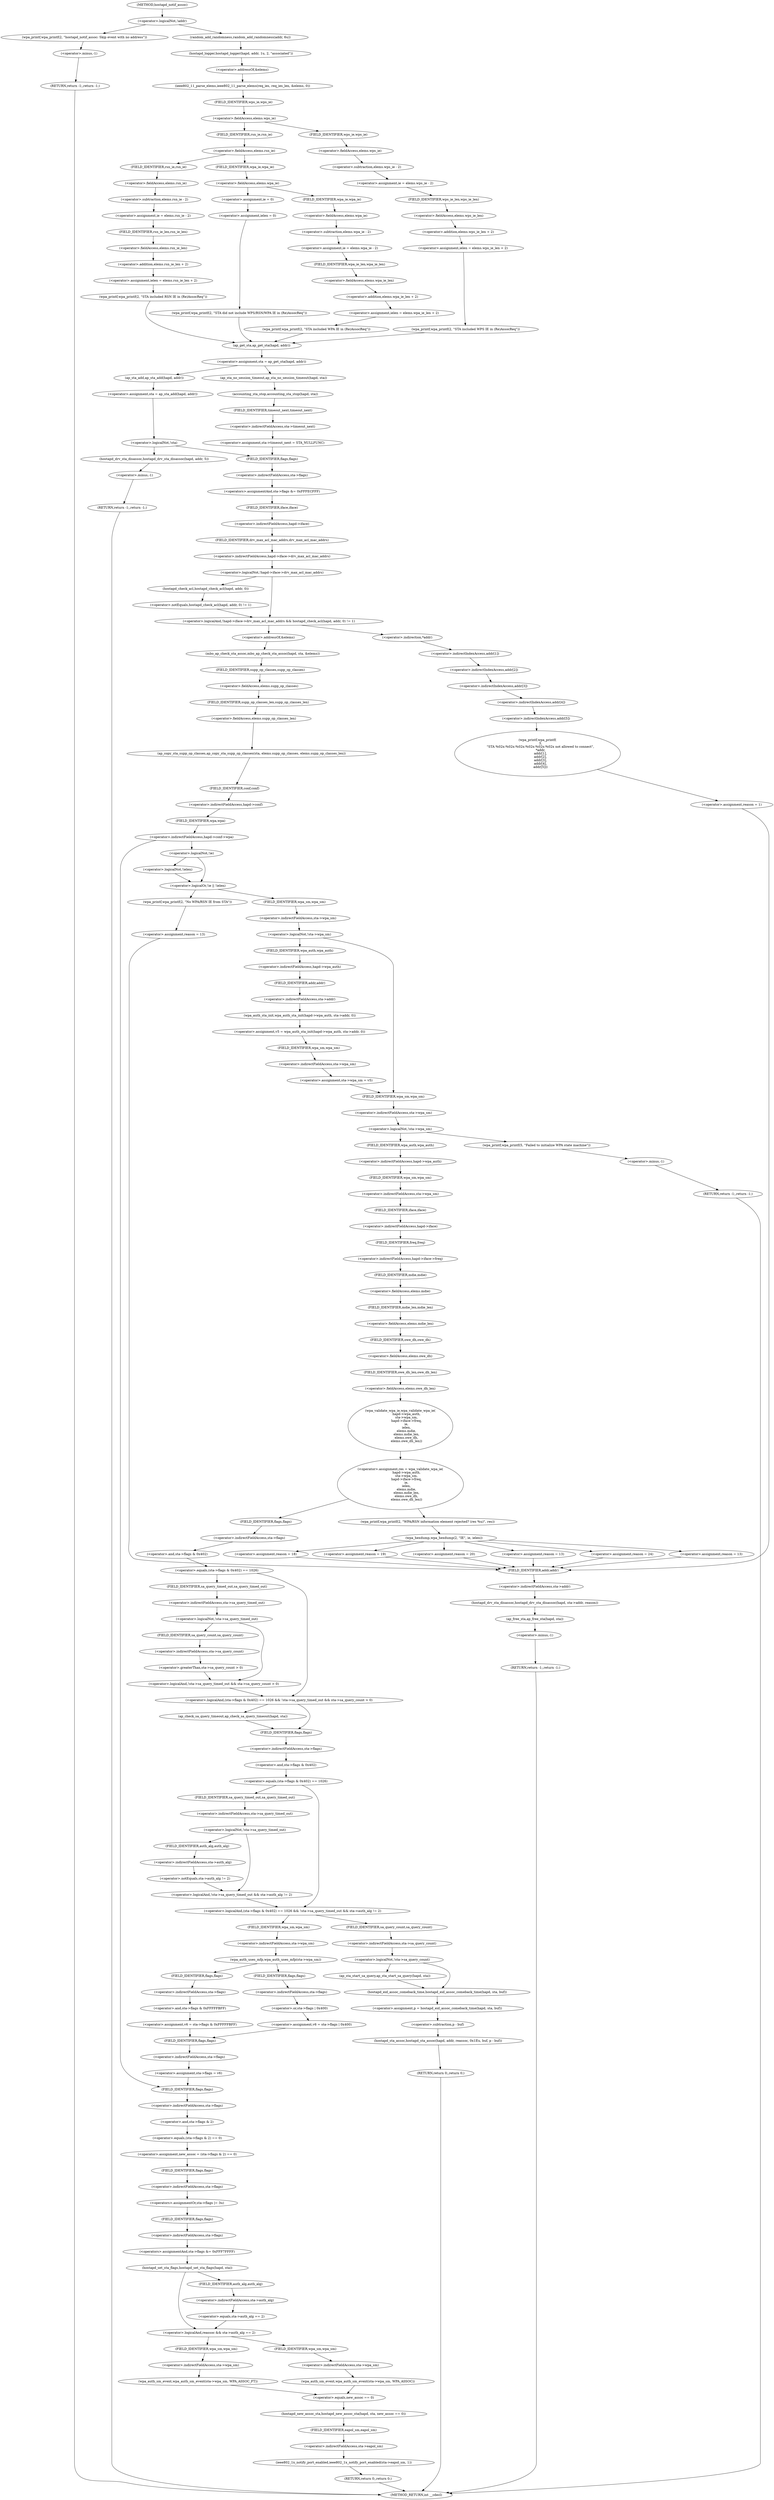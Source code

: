 digraph hostapd_notif_assoc {  
"1000131" [label = "(<operator>.logicalNot,!addr)" ]
"1000134" [label = "(wpa_printf,wpa_printf(2, \"hostapd_notif_assoc: Skip event with no address\"))" ]
"1000137" [label = "(RETURN,return -1;,return -1;)" ]
"1000138" [label = "(<operator>.minus,-1)" ]
"1000140" [label = "(random_add_randomness,random_add_randomness(addr, 6u))" ]
"1000143" [label = "(hostapd_logger,hostapd_logger(hapd, addr, 1u, 2, \"associated\"))" ]
"1000149" [label = "(ieee802_11_parse_elems,ieee802_11_parse_elems(req_ies, req_ies_len, &elems, 0))" ]
"1000152" [label = "(<operator>.addressOf,&elems)" ]
"1000156" [label = "(<operator>.fieldAccess,elems.wps_ie)" ]
"1000158" [label = "(FIELD_IDENTIFIER,wps_ie,wps_ie)" ]
"1000160" [label = "(<operator>.assignment,ie = elems.wps_ie - 2)" ]
"1000162" [label = "(<operator>.subtraction,elems.wps_ie - 2)" ]
"1000163" [label = "(<operator>.fieldAccess,elems.wps_ie)" ]
"1000165" [label = "(FIELD_IDENTIFIER,wps_ie,wps_ie)" ]
"1000167" [label = "(<operator>.assignment,ielen = elems.wps_ie_len + 2)" ]
"1000169" [label = "(<operator>.addition,elems.wps_ie_len + 2)" ]
"1000170" [label = "(<operator>.fieldAccess,elems.wps_ie_len)" ]
"1000172" [label = "(FIELD_IDENTIFIER,wps_ie_len,wps_ie_len)" ]
"1000174" [label = "(wpa_printf,wpa_printf(2, \"STA included WPS IE in (Re)AssocReq\"))" ]
"1000179" [label = "(<operator>.fieldAccess,elems.rsn_ie)" ]
"1000181" [label = "(FIELD_IDENTIFIER,rsn_ie,rsn_ie)" ]
"1000183" [label = "(<operator>.assignment,ie = elems.rsn_ie - 2)" ]
"1000185" [label = "(<operator>.subtraction,elems.rsn_ie - 2)" ]
"1000186" [label = "(<operator>.fieldAccess,elems.rsn_ie)" ]
"1000188" [label = "(FIELD_IDENTIFIER,rsn_ie,rsn_ie)" ]
"1000190" [label = "(<operator>.assignment,ielen = elems.rsn_ie_len + 2)" ]
"1000192" [label = "(<operator>.addition,elems.rsn_ie_len + 2)" ]
"1000193" [label = "(<operator>.fieldAccess,elems.rsn_ie_len)" ]
"1000195" [label = "(FIELD_IDENTIFIER,rsn_ie_len,rsn_ie_len)" ]
"1000197" [label = "(wpa_printf,wpa_printf(2, \"STA included RSN IE in (Re)AssocReq\"))" ]
"1000202" [label = "(<operator>.fieldAccess,elems.wpa_ie)" ]
"1000204" [label = "(FIELD_IDENTIFIER,wpa_ie,wpa_ie)" ]
"1000206" [label = "(<operator>.assignment,ie = elems.wpa_ie - 2)" ]
"1000208" [label = "(<operator>.subtraction,elems.wpa_ie - 2)" ]
"1000209" [label = "(<operator>.fieldAccess,elems.wpa_ie)" ]
"1000211" [label = "(FIELD_IDENTIFIER,wpa_ie,wpa_ie)" ]
"1000213" [label = "(<operator>.assignment,ielen = elems.wpa_ie_len + 2)" ]
"1000215" [label = "(<operator>.addition,elems.wpa_ie_len + 2)" ]
"1000216" [label = "(<operator>.fieldAccess,elems.wpa_ie_len)" ]
"1000218" [label = "(FIELD_IDENTIFIER,wpa_ie_len,wpa_ie_len)" ]
"1000220" [label = "(wpa_printf,wpa_printf(2, \"STA included WPA IE in (Re)AssocReq\"))" ]
"1000225" [label = "(<operator>.assignment,ie = 0)" ]
"1000228" [label = "(<operator>.assignment,ielen = 0)" ]
"1000231" [label = "(wpa_printf,wpa_printf(2, \"STA did not include WPS/RSN/WPA IE in (Re)AssocReq\"))" ]
"1000234" [label = "(<operator>.assignment,sta = ap_get_sta(hapd, addr))" ]
"1000236" [label = "(ap_get_sta,ap_get_sta(hapd, addr))" ]
"1000242" [label = "(ap_sta_no_session_timeout,ap_sta_no_session_timeout(hapd, sta))" ]
"1000245" [label = "(accounting_sta_stop,accounting_sta_stop(hapd, sta))" ]
"1000248" [label = "(<operator>.assignment,sta->timeout_next = STA_NULLFUNC)" ]
"1000249" [label = "(<operator>.indirectFieldAccess,sta->timeout_next)" ]
"1000251" [label = "(FIELD_IDENTIFIER,timeout_next,timeout_next)" ]
"1000255" [label = "(<operator>.assignment,sta = ap_sta_add(hapd, addr))" ]
"1000257" [label = "(ap_sta_add,ap_sta_add(hapd, addr))" ]
"1000261" [label = "(<operator>.logicalNot,!sta)" ]
"1000264" [label = "(hostapd_drv_sta_disassoc,hostapd_drv_sta_disassoc(hapd, addr, 5))" ]
"1000268" [label = "(RETURN,return -1;,return -1;)" ]
"1000269" [label = "(<operator>.minus,-1)" ]
"1000271" [label = "(<operators>.assignmentAnd,sta->flags &= 0xFFFECFFF)" ]
"1000272" [label = "(<operator>.indirectFieldAccess,sta->flags)" ]
"1000274" [label = "(FIELD_IDENTIFIER,flags,flags)" ]
"1000277" [label = "(<operator>.logicalAnd,!hapd->iface->drv_max_acl_mac_addrs && hostapd_check_acl(hapd, addr, 0) != 1)" ]
"1000278" [label = "(<operator>.logicalNot,!hapd->iface->drv_max_acl_mac_addrs)" ]
"1000279" [label = "(<operator>.indirectFieldAccess,hapd->iface->drv_max_acl_mac_addrs)" ]
"1000280" [label = "(<operator>.indirectFieldAccess,hapd->iface)" ]
"1000282" [label = "(FIELD_IDENTIFIER,iface,iface)" ]
"1000283" [label = "(FIELD_IDENTIFIER,drv_max_acl_mac_addrs,drv_max_acl_mac_addrs)" ]
"1000284" [label = "(<operator>.notEquals,hostapd_check_acl(hapd, addr, 0) != 1)" ]
"1000285" [label = "(hostapd_check_acl,hostapd_check_acl(hapd, addr, 0))" ]
"1000291" [label = "(wpa_printf,wpa_printf(\n      3,\n      \"STA %02x:%02x:%02x:%02x:%02x:%02x not allowed to connect\",\n      *addr,\n      addr[1],\n      addr[2],\n      addr[3],\n      addr[4],\n      addr[5]))" ]
"1000294" [label = "(<operator>.indirection,*addr)" ]
"1000296" [label = "(<operator>.indirectIndexAccess,addr[1])" ]
"1000299" [label = "(<operator>.indirectIndexAccess,addr[2])" ]
"1000302" [label = "(<operator>.indirectIndexAccess,addr[3])" ]
"1000305" [label = "(<operator>.indirectIndexAccess,addr[4])" ]
"1000308" [label = "(<operator>.indirectIndexAccess,addr[5])" ]
"1000311" [label = "(<operator>.assignment,reason = 1)" ]
"1000315" [label = "(hostapd_drv_sta_disassoc,hostapd_drv_sta_disassoc(hapd, sta->addr, reason))" ]
"1000317" [label = "(<operator>.indirectFieldAccess,sta->addr)" ]
"1000319" [label = "(FIELD_IDENTIFIER,addr,addr)" ]
"1000321" [label = "(ap_free_sta,ap_free_sta(hapd, sta))" ]
"1000324" [label = "(RETURN,return -1;,return -1;)" ]
"1000325" [label = "(<operator>.minus,-1)" ]
"1000327" [label = "(mbo_ap_check_sta_assoc,mbo_ap_check_sta_assoc(hapd, sta, &elems))" ]
"1000330" [label = "(<operator>.addressOf,&elems)" ]
"1000332" [label = "(ap_copy_sta_supp_op_classes,ap_copy_sta_supp_op_classes(sta, elems.supp_op_classes, elems.supp_op_classes_len))" ]
"1000334" [label = "(<operator>.fieldAccess,elems.supp_op_classes)" ]
"1000336" [label = "(FIELD_IDENTIFIER,supp_op_classes,supp_op_classes)" ]
"1000337" [label = "(<operator>.fieldAccess,elems.supp_op_classes_len)" ]
"1000339" [label = "(FIELD_IDENTIFIER,supp_op_classes_len,supp_op_classes_len)" ]
"1000341" [label = "(<operator>.indirectFieldAccess,hapd->conf->wpa)" ]
"1000342" [label = "(<operator>.indirectFieldAccess,hapd->conf)" ]
"1000344" [label = "(FIELD_IDENTIFIER,conf,conf)" ]
"1000345" [label = "(FIELD_IDENTIFIER,wpa,wpa)" ]
"1000348" [label = "(<operator>.logicalOr,!ie || !ielen)" ]
"1000349" [label = "(<operator>.logicalNot,!ie)" ]
"1000351" [label = "(<operator>.logicalNot,!ielen)" ]
"1000354" [label = "(wpa_printf,wpa_printf(2, \"No WPA/RSN IE from STA\"))" ]
"1000357" [label = "(<operator>.assignment,reason = 13)" ]
"1000362" [label = "(<operator>.logicalNot,!sta->wpa_sm)" ]
"1000363" [label = "(<operator>.indirectFieldAccess,sta->wpa_sm)" ]
"1000365" [label = "(FIELD_IDENTIFIER,wpa_sm,wpa_sm)" ]
"1000367" [label = "(<operator>.assignment,v5 = wpa_auth_sta_init(hapd->wpa_auth, sta->addr, 0))" ]
"1000369" [label = "(wpa_auth_sta_init,wpa_auth_sta_init(hapd->wpa_auth, sta->addr, 0))" ]
"1000370" [label = "(<operator>.indirectFieldAccess,hapd->wpa_auth)" ]
"1000372" [label = "(FIELD_IDENTIFIER,wpa_auth,wpa_auth)" ]
"1000373" [label = "(<operator>.indirectFieldAccess,sta->addr)" ]
"1000375" [label = "(FIELD_IDENTIFIER,addr,addr)" ]
"1000377" [label = "(<operator>.assignment,sta->wpa_sm = v5)" ]
"1000378" [label = "(<operator>.indirectFieldAccess,sta->wpa_sm)" ]
"1000380" [label = "(FIELD_IDENTIFIER,wpa_sm,wpa_sm)" ]
"1000383" [label = "(<operator>.logicalNot,!sta->wpa_sm)" ]
"1000384" [label = "(<operator>.indirectFieldAccess,sta->wpa_sm)" ]
"1000386" [label = "(FIELD_IDENTIFIER,wpa_sm,wpa_sm)" ]
"1000388" [label = "(wpa_printf,wpa_printf(5, \"Failed to initialize WPA state machine\"))" ]
"1000391" [label = "(RETURN,return -1;,return -1;)" ]
"1000392" [label = "(<operator>.minus,-1)" ]
"1000394" [label = "(<operator>.assignment,res = wpa_validate_wpa_ie(\n            hapd->wpa_auth,\n            sta->wpa_sm,\n            hapd->iface->freq,\n            ie,\n            ielen,\n            elems.mdie,\n            elems.mdie_len,\n            elems.owe_dh,\n            elems.owe_dh_len))" ]
"1000396" [label = "(wpa_validate_wpa_ie,wpa_validate_wpa_ie(\n            hapd->wpa_auth,\n            sta->wpa_sm,\n            hapd->iface->freq,\n            ie,\n            ielen,\n            elems.mdie,\n            elems.mdie_len,\n            elems.owe_dh,\n            elems.owe_dh_len))" ]
"1000397" [label = "(<operator>.indirectFieldAccess,hapd->wpa_auth)" ]
"1000399" [label = "(FIELD_IDENTIFIER,wpa_auth,wpa_auth)" ]
"1000400" [label = "(<operator>.indirectFieldAccess,sta->wpa_sm)" ]
"1000402" [label = "(FIELD_IDENTIFIER,wpa_sm,wpa_sm)" ]
"1000403" [label = "(<operator>.indirectFieldAccess,hapd->iface->freq)" ]
"1000404" [label = "(<operator>.indirectFieldAccess,hapd->iface)" ]
"1000406" [label = "(FIELD_IDENTIFIER,iface,iface)" ]
"1000407" [label = "(FIELD_IDENTIFIER,freq,freq)" ]
"1000410" [label = "(<operator>.fieldAccess,elems.mdie)" ]
"1000412" [label = "(FIELD_IDENTIFIER,mdie,mdie)" ]
"1000413" [label = "(<operator>.fieldAccess,elems.mdie_len)" ]
"1000415" [label = "(FIELD_IDENTIFIER,mdie_len,mdie_len)" ]
"1000416" [label = "(<operator>.fieldAccess,elems.owe_dh)" ]
"1000418" [label = "(FIELD_IDENTIFIER,owe_dh,owe_dh)" ]
"1000419" [label = "(<operator>.fieldAccess,elems.owe_dh_len)" ]
"1000421" [label = "(FIELD_IDENTIFIER,owe_dh_len,owe_dh_len)" ]
"1000425" [label = "(wpa_printf,wpa_printf(2, \"WPA/RSN information element rejected? (res %u)\", res))" ]
"1000429" [label = "(wpa_hexdump,wpa_hexdump(2, \"IE\", ie, ielen))" ]
"1000438" [label = "(<operator>.assignment,reason = 18)" ]
"1000443" [label = "(<operator>.assignment,reason = 19)" ]
"1000448" [label = "(<operator>.assignment,reason = 20)" ]
"1000453" [label = "(<operator>.assignment,reason = 13)" ]
"1000458" [label = "(<operator>.assignment,reason = 24)" ]
"1000463" [label = "(<operator>.assignment,reason = 13)" ]
"1000469" [label = "(<operator>.logicalAnd,(sta->flags & 0x402) == 1026 && !sta->sa_query_timed_out && sta->sa_query_count > 0)" ]
"1000470" [label = "(<operator>.equals,(sta->flags & 0x402) == 1026)" ]
"1000471" [label = "(<operator>.and,sta->flags & 0x402)" ]
"1000472" [label = "(<operator>.indirectFieldAccess,sta->flags)" ]
"1000474" [label = "(FIELD_IDENTIFIER,flags,flags)" ]
"1000477" [label = "(<operator>.logicalAnd,!sta->sa_query_timed_out && sta->sa_query_count > 0)" ]
"1000478" [label = "(<operator>.logicalNot,!sta->sa_query_timed_out)" ]
"1000479" [label = "(<operator>.indirectFieldAccess,sta->sa_query_timed_out)" ]
"1000481" [label = "(FIELD_IDENTIFIER,sa_query_timed_out,sa_query_timed_out)" ]
"1000482" [label = "(<operator>.greaterThan,sta->sa_query_count > 0)" ]
"1000483" [label = "(<operator>.indirectFieldAccess,sta->sa_query_count)" ]
"1000485" [label = "(FIELD_IDENTIFIER,sa_query_count,sa_query_count)" ]
"1000487" [label = "(ap_check_sa_query_timeout,ap_check_sa_query_timeout(hapd, sta))" ]
"1000491" [label = "(<operator>.logicalAnd,(sta->flags & 0x402) == 1026 && !sta->sa_query_timed_out && sta->auth_alg != 2)" ]
"1000492" [label = "(<operator>.equals,(sta->flags & 0x402) == 1026)" ]
"1000493" [label = "(<operator>.and,sta->flags & 0x402)" ]
"1000494" [label = "(<operator>.indirectFieldAccess,sta->flags)" ]
"1000496" [label = "(FIELD_IDENTIFIER,flags,flags)" ]
"1000499" [label = "(<operator>.logicalAnd,!sta->sa_query_timed_out && sta->auth_alg != 2)" ]
"1000500" [label = "(<operator>.logicalNot,!sta->sa_query_timed_out)" ]
"1000501" [label = "(<operator>.indirectFieldAccess,sta->sa_query_timed_out)" ]
"1000503" [label = "(FIELD_IDENTIFIER,sa_query_timed_out,sa_query_timed_out)" ]
"1000504" [label = "(<operator>.notEquals,sta->auth_alg != 2)" ]
"1000505" [label = "(<operator>.indirectFieldAccess,sta->auth_alg)" ]
"1000507" [label = "(FIELD_IDENTIFIER,auth_alg,auth_alg)" ]
"1000511" [label = "(<operator>.logicalNot,!sta->sa_query_count)" ]
"1000512" [label = "(<operator>.indirectFieldAccess,sta->sa_query_count)" ]
"1000514" [label = "(FIELD_IDENTIFIER,sa_query_count,sa_query_count)" ]
"1000515" [label = "(ap_sta_start_sa_query,ap_sta_start_sa_query(hapd, sta))" ]
"1000518" [label = "(<operator>.assignment,p = hostapd_eid_assoc_comeback_time(hapd, sta, buf))" ]
"1000520" [label = "(hostapd_eid_assoc_comeback_time,hostapd_eid_assoc_comeback_time(hapd, sta, buf))" ]
"1000524" [label = "(hostapd_sta_assoc,hostapd_sta_assoc(hapd, addr, reassoc, 0x1Eu, buf, p - buf))" ]
"1000530" [label = "(<operator>.subtraction,p - buf)" ]
"1000533" [label = "(RETURN,return 0;,return 0;)" ]
"1000536" [label = "(wpa_auth_uses_mfp,wpa_auth_uses_mfp(sta->wpa_sm))" ]
"1000537" [label = "(<operator>.indirectFieldAccess,sta->wpa_sm)" ]
"1000539" [label = "(FIELD_IDENTIFIER,wpa_sm,wpa_sm)" ]
"1000540" [label = "(<operator>.assignment,v6 = sta->flags | 0x400)" ]
"1000542" [label = "(<operator>.or,sta->flags | 0x400)" ]
"1000543" [label = "(<operator>.indirectFieldAccess,sta->flags)" ]
"1000545" [label = "(FIELD_IDENTIFIER,flags,flags)" ]
"1000548" [label = "(<operator>.assignment,v6 = sta->flags & 0xFFFFFBFF)" ]
"1000550" [label = "(<operator>.and,sta->flags & 0xFFFFFBFF)" ]
"1000551" [label = "(<operator>.indirectFieldAccess,sta->flags)" ]
"1000553" [label = "(FIELD_IDENTIFIER,flags,flags)" ]
"1000555" [label = "(<operator>.assignment,sta->flags = v6)" ]
"1000556" [label = "(<operator>.indirectFieldAccess,sta->flags)" ]
"1000558" [label = "(FIELD_IDENTIFIER,flags,flags)" ]
"1000560" [label = "(<operator>.assignment,new_assoc = (sta->flags & 2) == 0)" ]
"1000562" [label = "(<operator>.equals,(sta->flags & 2) == 0)" ]
"1000563" [label = "(<operator>.and,sta->flags & 2)" ]
"1000564" [label = "(<operator>.indirectFieldAccess,sta->flags)" ]
"1000566" [label = "(FIELD_IDENTIFIER,flags,flags)" ]
"1000569" [label = "(<operators>.assignmentOr,sta->flags |= 3u)" ]
"1000570" [label = "(<operator>.indirectFieldAccess,sta->flags)" ]
"1000572" [label = "(FIELD_IDENTIFIER,flags,flags)" ]
"1000574" [label = "(<operators>.assignmentAnd,sta->flags &= 0xFFF7FFFF)" ]
"1000575" [label = "(<operator>.indirectFieldAccess,sta->flags)" ]
"1000577" [label = "(FIELD_IDENTIFIER,flags,flags)" ]
"1000579" [label = "(hostapd_set_sta_flags,hostapd_set_sta_flags(hapd, sta))" ]
"1000583" [label = "(<operator>.logicalAnd,reassoc && sta->auth_alg == 2)" ]
"1000585" [label = "(<operator>.equals,sta->auth_alg == 2)" ]
"1000586" [label = "(<operator>.indirectFieldAccess,sta->auth_alg)" ]
"1000588" [label = "(FIELD_IDENTIFIER,auth_alg,auth_alg)" ]
"1000590" [label = "(wpa_auth_sm_event,wpa_auth_sm_event(sta->wpa_sm, WPA_ASSOC_FT))" ]
"1000591" [label = "(<operator>.indirectFieldAccess,sta->wpa_sm)" ]
"1000593" [label = "(FIELD_IDENTIFIER,wpa_sm,wpa_sm)" ]
"1000596" [label = "(wpa_auth_sm_event,wpa_auth_sm_event(sta->wpa_sm, WPA_ASSOC))" ]
"1000597" [label = "(<operator>.indirectFieldAccess,sta->wpa_sm)" ]
"1000599" [label = "(FIELD_IDENTIFIER,wpa_sm,wpa_sm)" ]
"1000601" [label = "(hostapd_new_assoc_sta,hostapd_new_assoc_sta(hapd, sta, new_assoc == 0))" ]
"1000604" [label = "(<operator>.equals,new_assoc == 0)" ]
"1000607" [label = "(ieee802_1x_notify_port_enabled,ieee802_1x_notify_port_enabled(sta->eapol_sm, 1))" ]
"1000608" [label = "(<operator>.indirectFieldAccess,sta->eapol_sm)" ]
"1000610" [label = "(FIELD_IDENTIFIER,eapol_sm,eapol_sm)" ]
"1000612" [label = "(RETURN,return 0;,return 0;)" ]
"1000112" [label = "(METHOD,hostapd_notif_assoc)" ]
"1000614" [label = "(METHOD_RETURN,int __cdecl)" ]
  "1000131" -> "1000134" 
  "1000131" -> "1000140" 
  "1000134" -> "1000138" 
  "1000137" -> "1000614" 
  "1000138" -> "1000137" 
  "1000140" -> "1000143" 
  "1000143" -> "1000152" 
  "1000149" -> "1000158" 
  "1000152" -> "1000149" 
  "1000156" -> "1000165" 
  "1000156" -> "1000181" 
  "1000158" -> "1000156" 
  "1000160" -> "1000172" 
  "1000162" -> "1000160" 
  "1000163" -> "1000162" 
  "1000165" -> "1000163" 
  "1000167" -> "1000174" 
  "1000169" -> "1000167" 
  "1000170" -> "1000169" 
  "1000172" -> "1000170" 
  "1000174" -> "1000236" 
  "1000179" -> "1000188" 
  "1000179" -> "1000204" 
  "1000181" -> "1000179" 
  "1000183" -> "1000195" 
  "1000185" -> "1000183" 
  "1000186" -> "1000185" 
  "1000188" -> "1000186" 
  "1000190" -> "1000197" 
  "1000192" -> "1000190" 
  "1000193" -> "1000192" 
  "1000195" -> "1000193" 
  "1000197" -> "1000236" 
  "1000202" -> "1000211" 
  "1000202" -> "1000225" 
  "1000204" -> "1000202" 
  "1000206" -> "1000218" 
  "1000208" -> "1000206" 
  "1000209" -> "1000208" 
  "1000211" -> "1000209" 
  "1000213" -> "1000220" 
  "1000215" -> "1000213" 
  "1000216" -> "1000215" 
  "1000218" -> "1000216" 
  "1000220" -> "1000236" 
  "1000225" -> "1000228" 
  "1000228" -> "1000231" 
  "1000231" -> "1000236" 
  "1000234" -> "1000242" 
  "1000234" -> "1000257" 
  "1000236" -> "1000234" 
  "1000242" -> "1000245" 
  "1000245" -> "1000251" 
  "1000248" -> "1000274" 
  "1000249" -> "1000248" 
  "1000251" -> "1000249" 
  "1000255" -> "1000261" 
  "1000257" -> "1000255" 
  "1000261" -> "1000264" 
  "1000261" -> "1000274" 
  "1000264" -> "1000269" 
  "1000268" -> "1000614" 
  "1000269" -> "1000268" 
  "1000271" -> "1000282" 
  "1000272" -> "1000271" 
  "1000274" -> "1000272" 
  "1000277" -> "1000294" 
  "1000277" -> "1000330" 
  "1000278" -> "1000277" 
  "1000278" -> "1000285" 
  "1000279" -> "1000278" 
  "1000280" -> "1000283" 
  "1000282" -> "1000280" 
  "1000283" -> "1000279" 
  "1000284" -> "1000277" 
  "1000285" -> "1000284" 
  "1000291" -> "1000311" 
  "1000294" -> "1000296" 
  "1000296" -> "1000299" 
  "1000299" -> "1000302" 
  "1000302" -> "1000305" 
  "1000305" -> "1000308" 
  "1000308" -> "1000291" 
  "1000311" -> "1000319" 
  "1000315" -> "1000321" 
  "1000317" -> "1000315" 
  "1000319" -> "1000317" 
  "1000321" -> "1000325" 
  "1000324" -> "1000614" 
  "1000325" -> "1000324" 
  "1000327" -> "1000336" 
  "1000330" -> "1000327" 
  "1000332" -> "1000344" 
  "1000334" -> "1000339" 
  "1000336" -> "1000334" 
  "1000337" -> "1000332" 
  "1000339" -> "1000337" 
  "1000341" -> "1000349" 
  "1000341" -> "1000566" 
  "1000342" -> "1000345" 
  "1000344" -> "1000342" 
  "1000345" -> "1000341" 
  "1000348" -> "1000354" 
  "1000348" -> "1000365" 
  "1000349" -> "1000348" 
  "1000349" -> "1000351" 
  "1000351" -> "1000348" 
  "1000354" -> "1000357" 
  "1000357" -> "1000319" 
  "1000362" -> "1000372" 
  "1000362" -> "1000386" 
  "1000363" -> "1000362" 
  "1000365" -> "1000363" 
  "1000367" -> "1000380" 
  "1000369" -> "1000367" 
  "1000370" -> "1000375" 
  "1000372" -> "1000370" 
  "1000373" -> "1000369" 
  "1000375" -> "1000373" 
  "1000377" -> "1000386" 
  "1000378" -> "1000377" 
  "1000380" -> "1000378" 
  "1000383" -> "1000388" 
  "1000383" -> "1000399" 
  "1000384" -> "1000383" 
  "1000386" -> "1000384" 
  "1000388" -> "1000392" 
  "1000391" -> "1000614" 
  "1000392" -> "1000391" 
  "1000394" -> "1000425" 
  "1000394" -> "1000474" 
  "1000396" -> "1000394" 
  "1000397" -> "1000402" 
  "1000399" -> "1000397" 
  "1000400" -> "1000406" 
  "1000402" -> "1000400" 
  "1000403" -> "1000412" 
  "1000404" -> "1000407" 
  "1000406" -> "1000404" 
  "1000407" -> "1000403" 
  "1000410" -> "1000415" 
  "1000412" -> "1000410" 
  "1000413" -> "1000418" 
  "1000415" -> "1000413" 
  "1000416" -> "1000421" 
  "1000418" -> "1000416" 
  "1000419" -> "1000396" 
  "1000421" -> "1000419" 
  "1000425" -> "1000429" 
  "1000429" -> "1000438" 
  "1000429" -> "1000443" 
  "1000429" -> "1000448" 
  "1000429" -> "1000453" 
  "1000429" -> "1000458" 
  "1000429" -> "1000463" 
  "1000438" -> "1000319" 
  "1000443" -> "1000319" 
  "1000448" -> "1000319" 
  "1000453" -> "1000319" 
  "1000458" -> "1000319" 
  "1000463" -> "1000319" 
  "1000469" -> "1000487" 
  "1000469" -> "1000496" 
  "1000470" -> "1000469" 
  "1000470" -> "1000481" 
  "1000471" -> "1000470" 
  "1000472" -> "1000471" 
  "1000474" -> "1000472" 
  "1000477" -> "1000469" 
  "1000478" -> "1000477" 
  "1000478" -> "1000485" 
  "1000479" -> "1000478" 
  "1000481" -> "1000479" 
  "1000482" -> "1000477" 
  "1000483" -> "1000482" 
  "1000485" -> "1000483" 
  "1000487" -> "1000496" 
  "1000491" -> "1000514" 
  "1000491" -> "1000539" 
  "1000492" -> "1000491" 
  "1000492" -> "1000503" 
  "1000493" -> "1000492" 
  "1000494" -> "1000493" 
  "1000496" -> "1000494" 
  "1000499" -> "1000491" 
  "1000500" -> "1000499" 
  "1000500" -> "1000507" 
  "1000501" -> "1000500" 
  "1000503" -> "1000501" 
  "1000504" -> "1000499" 
  "1000505" -> "1000504" 
  "1000507" -> "1000505" 
  "1000511" -> "1000515" 
  "1000511" -> "1000520" 
  "1000512" -> "1000511" 
  "1000514" -> "1000512" 
  "1000515" -> "1000520" 
  "1000518" -> "1000530" 
  "1000520" -> "1000518" 
  "1000524" -> "1000533" 
  "1000530" -> "1000524" 
  "1000533" -> "1000614" 
  "1000536" -> "1000545" 
  "1000536" -> "1000553" 
  "1000537" -> "1000536" 
  "1000539" -> "1000537" 
  "1000540" -> "1000558" 
  "1000542" -> "1000540" 
  "1000543" -> "1000542" 
  "1000545" -> "1000543" 
  "1000548" -> "1000558" 
  "1000550" -> "1000548" 
  "1000551" -> "1000550" 
  "1000553" -> "1000551" 
  "1000555" -> "1000566" 
  "1000556" -> "1000555" 
  "1000558" -> "1000556" 
  "1000560" -> "1000572" 
  "1000562" -> "1000560" 
  "1000563" -> "1000562" 
  "1000564" -> "1000563" 
  "1000566" -> "1000564" 
  "1000569" -> "1000577" 
  "1000570" -> "1000569" 
  "1000572" -> "1000570" 
  "1000574" -> "1000579" 
  "1000575" -> "1000574" 
  "1000577" -> "1000575" 
  "1000579" -> "1000583" 
  "1000579" -> "1000588" 
  "1000583" -> "1000593" 
  "1000583" -> "1000599" 
  "1000585" -> "1000583" 
  "1000586" -> "1000585" 
  "1000588" -> "1000586" 
  "1000590" -> "1000604" 
  "1000591" -> "1000590" 
  "1000593" -> "1000591" 
  "1000596" -> "1000604" 
  "1000597" -> "1000596" 
  "1000599" -> "1000597" 
  "1000601" -> "1000610" 
  "1000604" -> "1000601" 
  "1000607" -> "1000612" 
  "1000608" -> "1000607" 
  "1000610" -> "1000608" 
  "1000612" -> "1000614" 
  "1000112" -> "1000131" 
}
